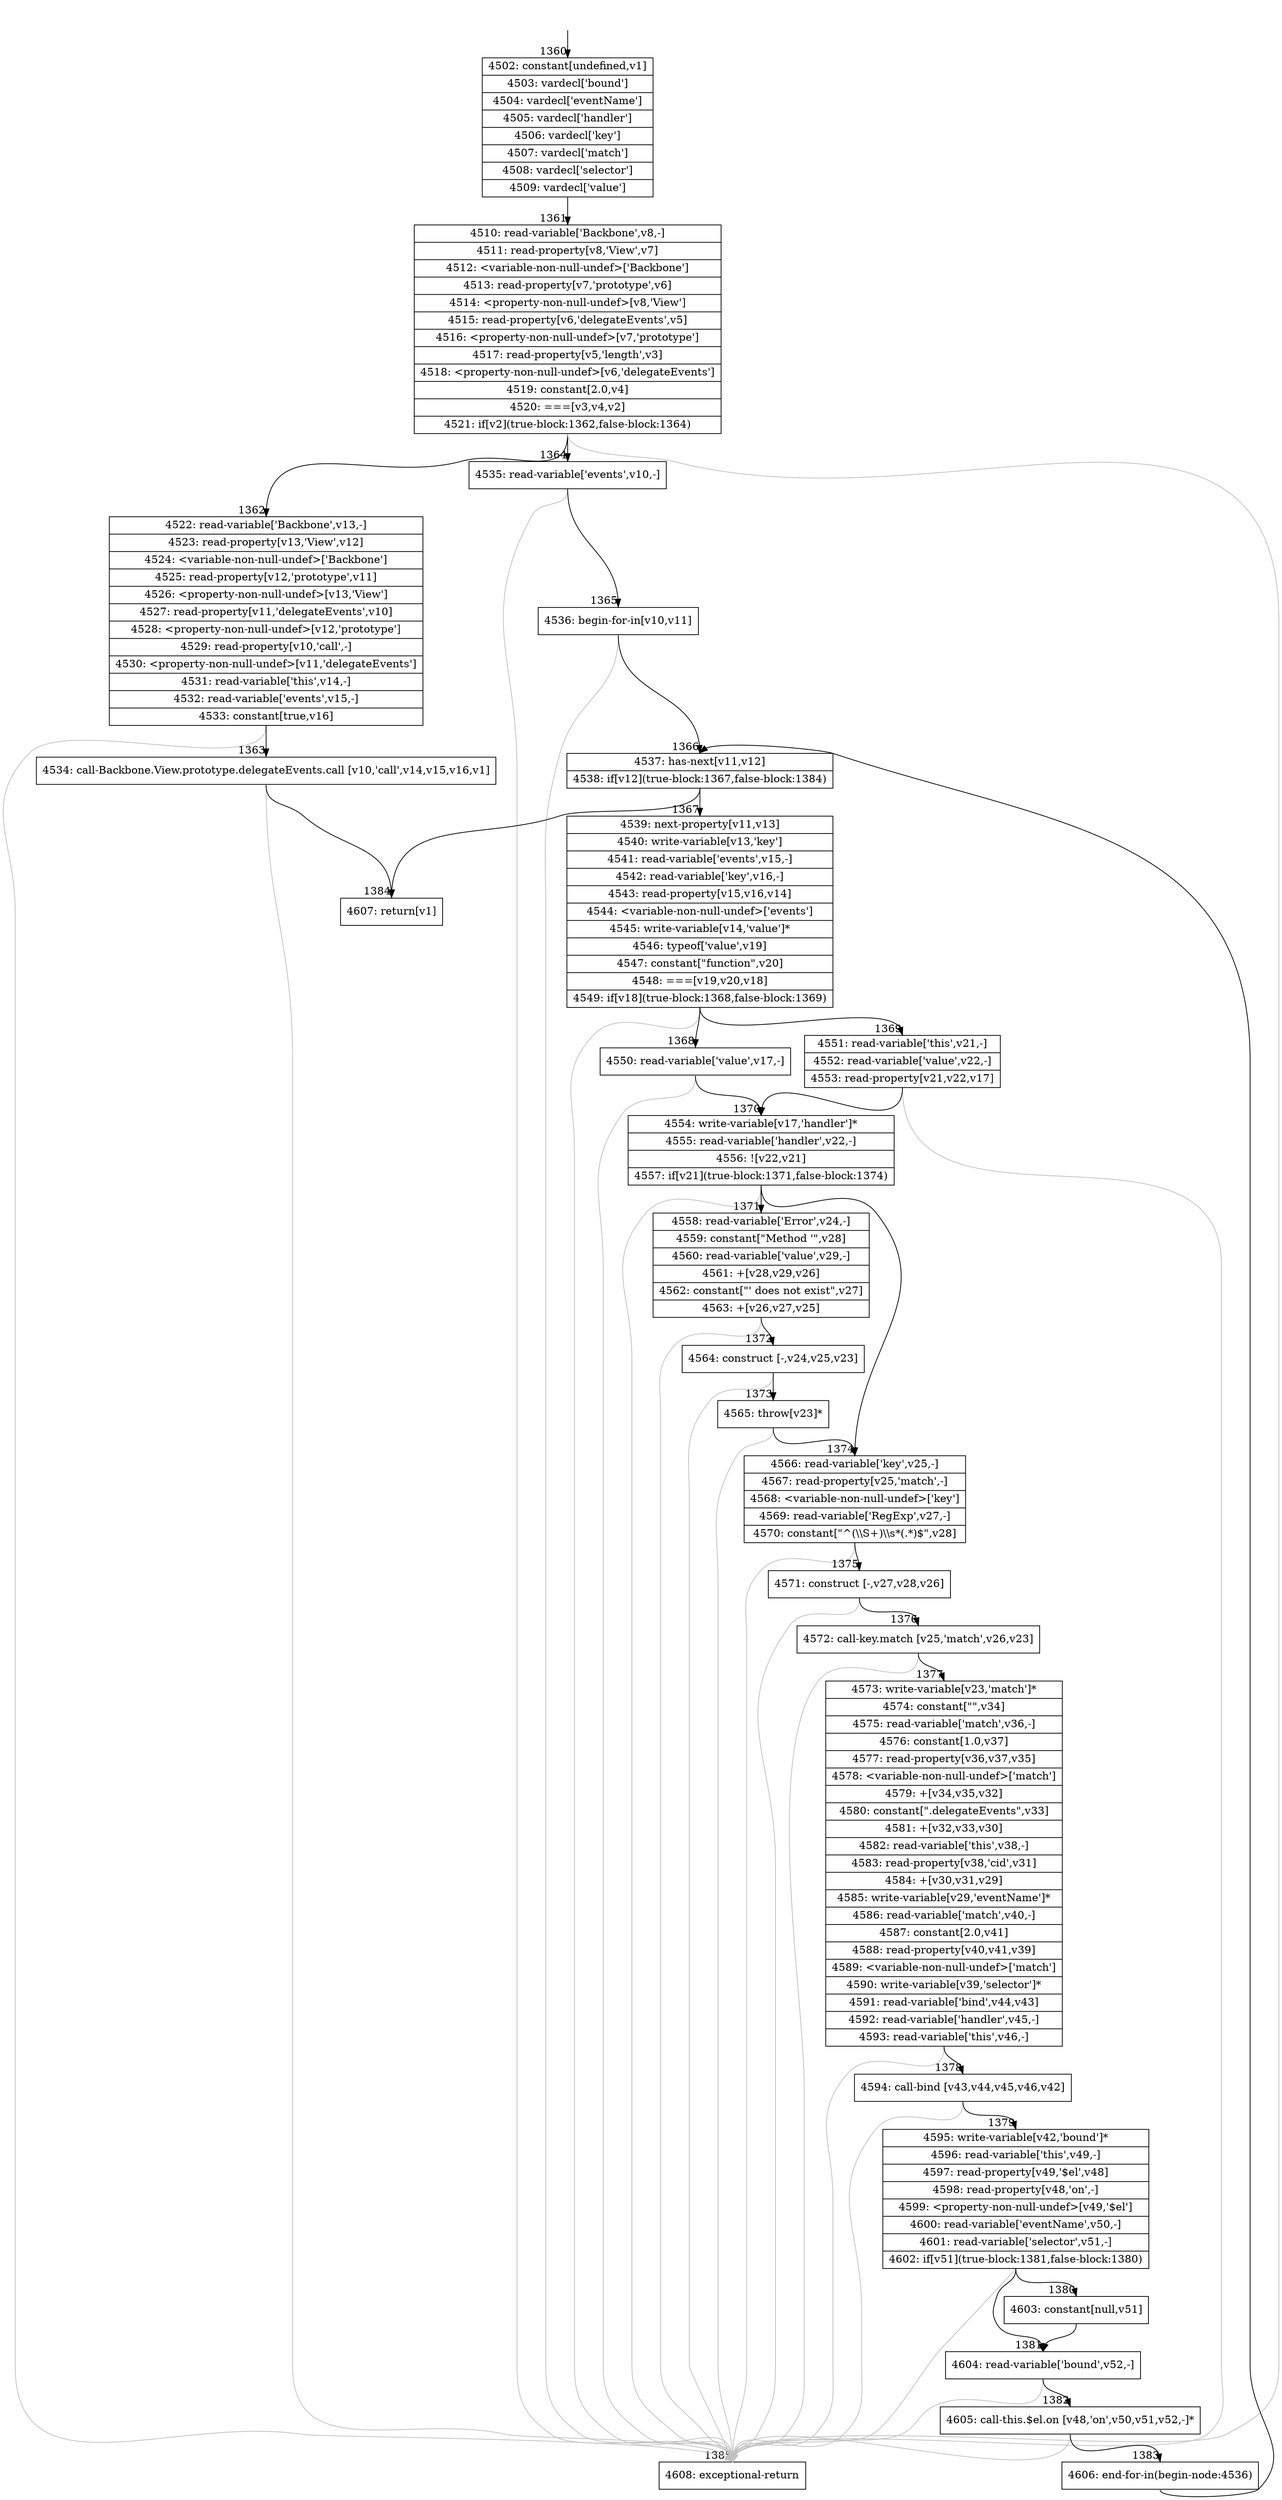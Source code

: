 digraph {
rankdir="TD"
BB_entry118[shape=none,label=""];
BB_entry118 -> BB1360 [tailport=s, headport=n, headlabel="    1360"]
BB1360 [shape=record label="{4502: constant[undefined,v1]|4503: vardecl['bound']|4504: vardecl['eventName']|4505: vardecl['handler']|4506: vardecl['key']|4507: vardecl['match']|4508: vardecl['selector']|4509: vardecl['value']}" ] 
BB1360 -> BB1361 [tailport=s, headport=n, headlabel="      1361"]
BB1361 [shape=record label="{4510: read-variable['Backbone',v8,-]|4511: read-property[v8,'View',v7]|4512: \<variable-non-null-undef\>['Backbone']|4513: read-property[v7,'prototype',v6]|4514: \<property-non-null-undef\>[v8,'View']|4515: read-property[v6,'delegateEvents',v5]|4516: \<property-non-null-undef\>[v7,'prototype']|4517: read-property[v5,'length',v3]|4518: \<property-non-null-undef\>[v6,'delegateEvents']|4519: constant[2.0,v4]|4520: ===[v3,v4,v2]|4521: if[v2](true-block:1362,false-block:1364)}" ] 
BB1361 -> BB1362 [tailport=s, headport=n, headlabel="      1362"]
BB1361 -> BB1364 [tailport=s, headport=n, headlabel="      1364"]
BB1361 -> BB1385 [tailport=s, headport=n, color=gray, headlabel="      1385"]
BB1362 [shape=record label="{4522: read-variable['Backbone',v13,-]|4523: read-property[v13,'View',v12]|4524: \<variable-non-null-undef\>['Backbone']|4525: read-property[v12,'prototype',v11]|4526: \<property-non-null-undef\>[v13,'View']|4527: read-property[v11,'delegateEvents',v10]|4528: \<property-non-null-undef\>[v12,'prototype']|4529: read-property[v10,'call',-]|4530: \<property-non-null-undef\>[v11,'delegateEvents']|4531: read-variable['this',v14,-]|4532: read-variable['events',v15,-]|4533: constant[true,v16]}" ] 
BB1362 -> BB1363 [tailport=s, headport=n, headlabel="      1363"]
BB1362 -> BB1385 [tailport=s, headport=n, color=gray]
BB1363 [shape=record label="{4534: call-Backbone.View.prototype.delegateEvents.call [v10,'call',v14,v15,v16,v1]}" ] 
BB1363 -> BB1384 [tailport=s, headport=n, headlabel="      1384"]
BB1363 -> BB1385 [tailport=s, headport=n, color=gray]
BB1364 [shape=record label="{4535: read-variable['events',v10,-]}" ] 
BB1364 -> BB1365 [tailport=s, headport=n, headlabel="      1365"]
BB1364 -> BB1385 [tailport=s, headport=n, color=gray]
BB1365 [shape=record label="{4536: begin-for-in[v10,v11]}" ] 
BB1365 -> BB1366 [tailport=s, headport=n, headlabel="      1366"]
BB1365 -> BB1385 [tailport=s, headport=n, color=gray]
BB1366 [shape=record label="{4537: has-next[v11,v12]|4538: if[v12](true-block:1367,false-block:1384)}" ] 
BB1366 -> BB1367 [tailport=s, headport=n, headlabel="      1367"]
BB1366 -> BB1384 [tailport=s, headport=n]
BB1367 [shape=record label="{4539: next-property[v11,v13]|4540: write-variable[v13,'key']|4541: read-variable['events',v15,-]|4542: read-variable['key',v16,-]|4543: read-property[v15,v16,v14]|4544: \<variable-non-null-undef\>['events']|4545: write-variable[v14,'value']*|4546: typeof['value',v19]|4547: constant[\"function\",v20]|4548: ===[v19,v20,v18]|4549: if[v18](true-block:1368,false-block:1369)}" ] 
BB1367 -> BB1368 [tailport=s, headport=n, headlabel="      1368"]
BB1367 -> BB1369 [tailport=s, headport=n, headlabel="      1369"]
BB1367 -> BB1385 [tailport=s, headport=n, color=gray]
BB1368 [shape=record label="{4550: read-variable['value',v17,-]}" ] 
BB1368 -> BB1370 [tailport=s, headport=n, headlabel="      1370"]
BB1368 -> BB1385 [tailport=s, headport=n, color=gray]
BB1369 [shape=record label="{4551: read-variable['this',v21,-]|4552: read-variable['value',v22,-]|4553: read-property[v21,v22,v17]}" ] 
BB1369 -> BB1370 [tailport=s, headport=n]
BB1369 -> BB1385 [tailport=s, headport=n, color=gray]
BB1370 [shape=record label="{4554: write-variable[v17,'handler']*|4555: read-variable['handler',v22,-]|4556: ![v22,v21]|4557: if[v21](true-block:1371,false-block:1374)}" ] 
BB1370 -> BB1371 [tailport=s, headport=n, headlabel="      1371"]
BB1370 -> BB1374 [tailport=s, headport=n, headlabel="      1374"]
BB1370 -> BB1385 [tailport=s, headport=n, color=gray]
BB1371 [shape=record label="{4558: read-variable['Error',v24,-]|4559: constant[\"Method '\",v28]|4560: read-variable['value',v29,-]|4561: +[v28,v29,v26]|4562: constant[\"' does not exist\",v27]|4563: +[v26,v27,v25]}" ] 
BB1371 -> BB1372 [tailport=s, headport=n, headlabel="      1372"]
BB1371 -> BB1385 [tailport=s, headport=n, color=gray]
BB1372 [shape=record label="{4564: construct [-,v24,v25,v23]}" ] 
BB1372 -> BB1373 [tailport=s, headport=n, headlabel="      1373"]
BB1372 -> BB1385 [tailport=s, headport=n, color=gray]
BB1373 [shape=record label="{4565: throw[v23]*}" ] 
BB1373 -> BB1374 [tailport=s, headport=n]
BB1373 -> BB1385 [tailport=s, headport=n, color=gray]
BB1374 [shape=record label="{4566: read-variable['key',v25,-]|4567: read-property[v25,'match',-]|4568: \<variable-non-null-undef\>['key']|4569: read-variable['RegExp',v27,-]|4570: constant[\"^(\\\\S+)\\\\s*(.*)$\",v28]}" ] 
BB1374 -> BB1375 [tailport=s, headport=n, headlabel="      1375"]
BB1374 -> BB1385 [tailport=s, headport=n, color=gray]
BB1375 [shape=record label="{4571: construct [-,v27,v28,v26]}" ] 
BB1375 -> BB1376 [tailport=s, headport=n, headlabel="      1376"]
BB1375 -> BB1385 [tailport=s, headport=n, color=gray]
BB1376 [shape=record label="{4572: call-key.match [v25,'match',v26,v23]}" ] 
BB1376 -> BB1377 [tailport=s, headport=n, headlabel="      1377"]
BB1376 -> BB1385 [tailport=s, headport=n, color=gray]
BB1377 [shape=record label="{4573: write-variable[v23,'match']*|4574: constant[\"\",v34]|4575: read-variable['match',v36,-]|4576: constant[1.0,v37]|4577: read-property[v36,v37,v35]|4578: \<variable-non-null-undef\>['match']|4579: +[v34,v35,v32]|4580: constant[\".delegateEvents\",v33]|4581: +[v32,v33,v30]|4582: read-variable['this',v38,-]|4583: read-property[v38,'cid',v31]|4584: +[v30,v31,v29]|4585: write-variable[v29,'eventName']*|4586: read-variable['match',v40,-]|4587: constant[2.0,v41]|4588: read-property[v40,v41,v39]|4589: \<variable-non-null-undef\>['match']|4590: write-variable[v39,'selector']*|4591: read-variable['bind',v44,v43]|4592: read-variable['handler',v45,-]|4593: read-variable['this',v46,-]}" ] 
BB1377 -> BB1378 [tailport=s, headport=n, headlabel="      1378"]
BB1377 -> BB1385 [tailport=s, headport=n, color=gray]
BB1378 [shape=record label="{4594: call-bind [v43,v44,v45,v46,v42]}" ] 
BB1378 -> BB1379 [tailport=s, headport=n, headlabel="      1379"]
BB1378 -> BB1385 [tailport=s, headport=n, color=gray]
BB1379 [shape=record label="{4595: write-variable[v42,'bound']*|4596: read-variable['this',v49,-]|4597: read-property[v49,'$el',v48]|4598: read-property[v48,'on',-]|4599: \<property-non-null-undef\>[v49,'$el']|4600: read-variable['eventName',v50,-]|4601: read-variable['selector',v51,-]|4602: if[v51](true-block:1381,false-block:1380)}" ] 
BB1379 -> BB1381 [tailport=s, headport=n, headlabel="      1381"]
BB1379 -> BB1380 [tailport=s, headport=n, headlabel="      1380"]
BB1379 -> BB1385 [tailport=s, headport=n, color=gray]
BB1380 [shape=record label="{4603: constant[null,v51]}" ] 
BB1380 -> BB1381 [tailport=s, headport=n]
BB1381 [shape=record label="{4604: read-variable['bound',v52,-]}" ] 
BB1381 -> BB1382 [tailport=s, headport=n, headlabel="      1382"]
BB1381 -> BB1385 [tailport=s, headport=n, color=gray]
BB1382 [shape=record label="{4605: call-this.$el.on [v48,'on',v50,v51,v52,-]*}" ] 
BB1382 -> BB1383 [tailport=s, headport=n, headlabel="      1383"]
BB1382 -> BB1385 [tailport=s, headport=n, color=gray]
BB1383 [shape=record label="{4606: end-for-in(begin-node:4536)}" ] 
BB1383 -> BB1366 [tailport=s, headport=n]
BB1384 [shape=record label="{4607: return[v1]}" ] 
BB1385 [shape=record label="{4608: exceptional-return}" ] 
//#$~ 1257
}
